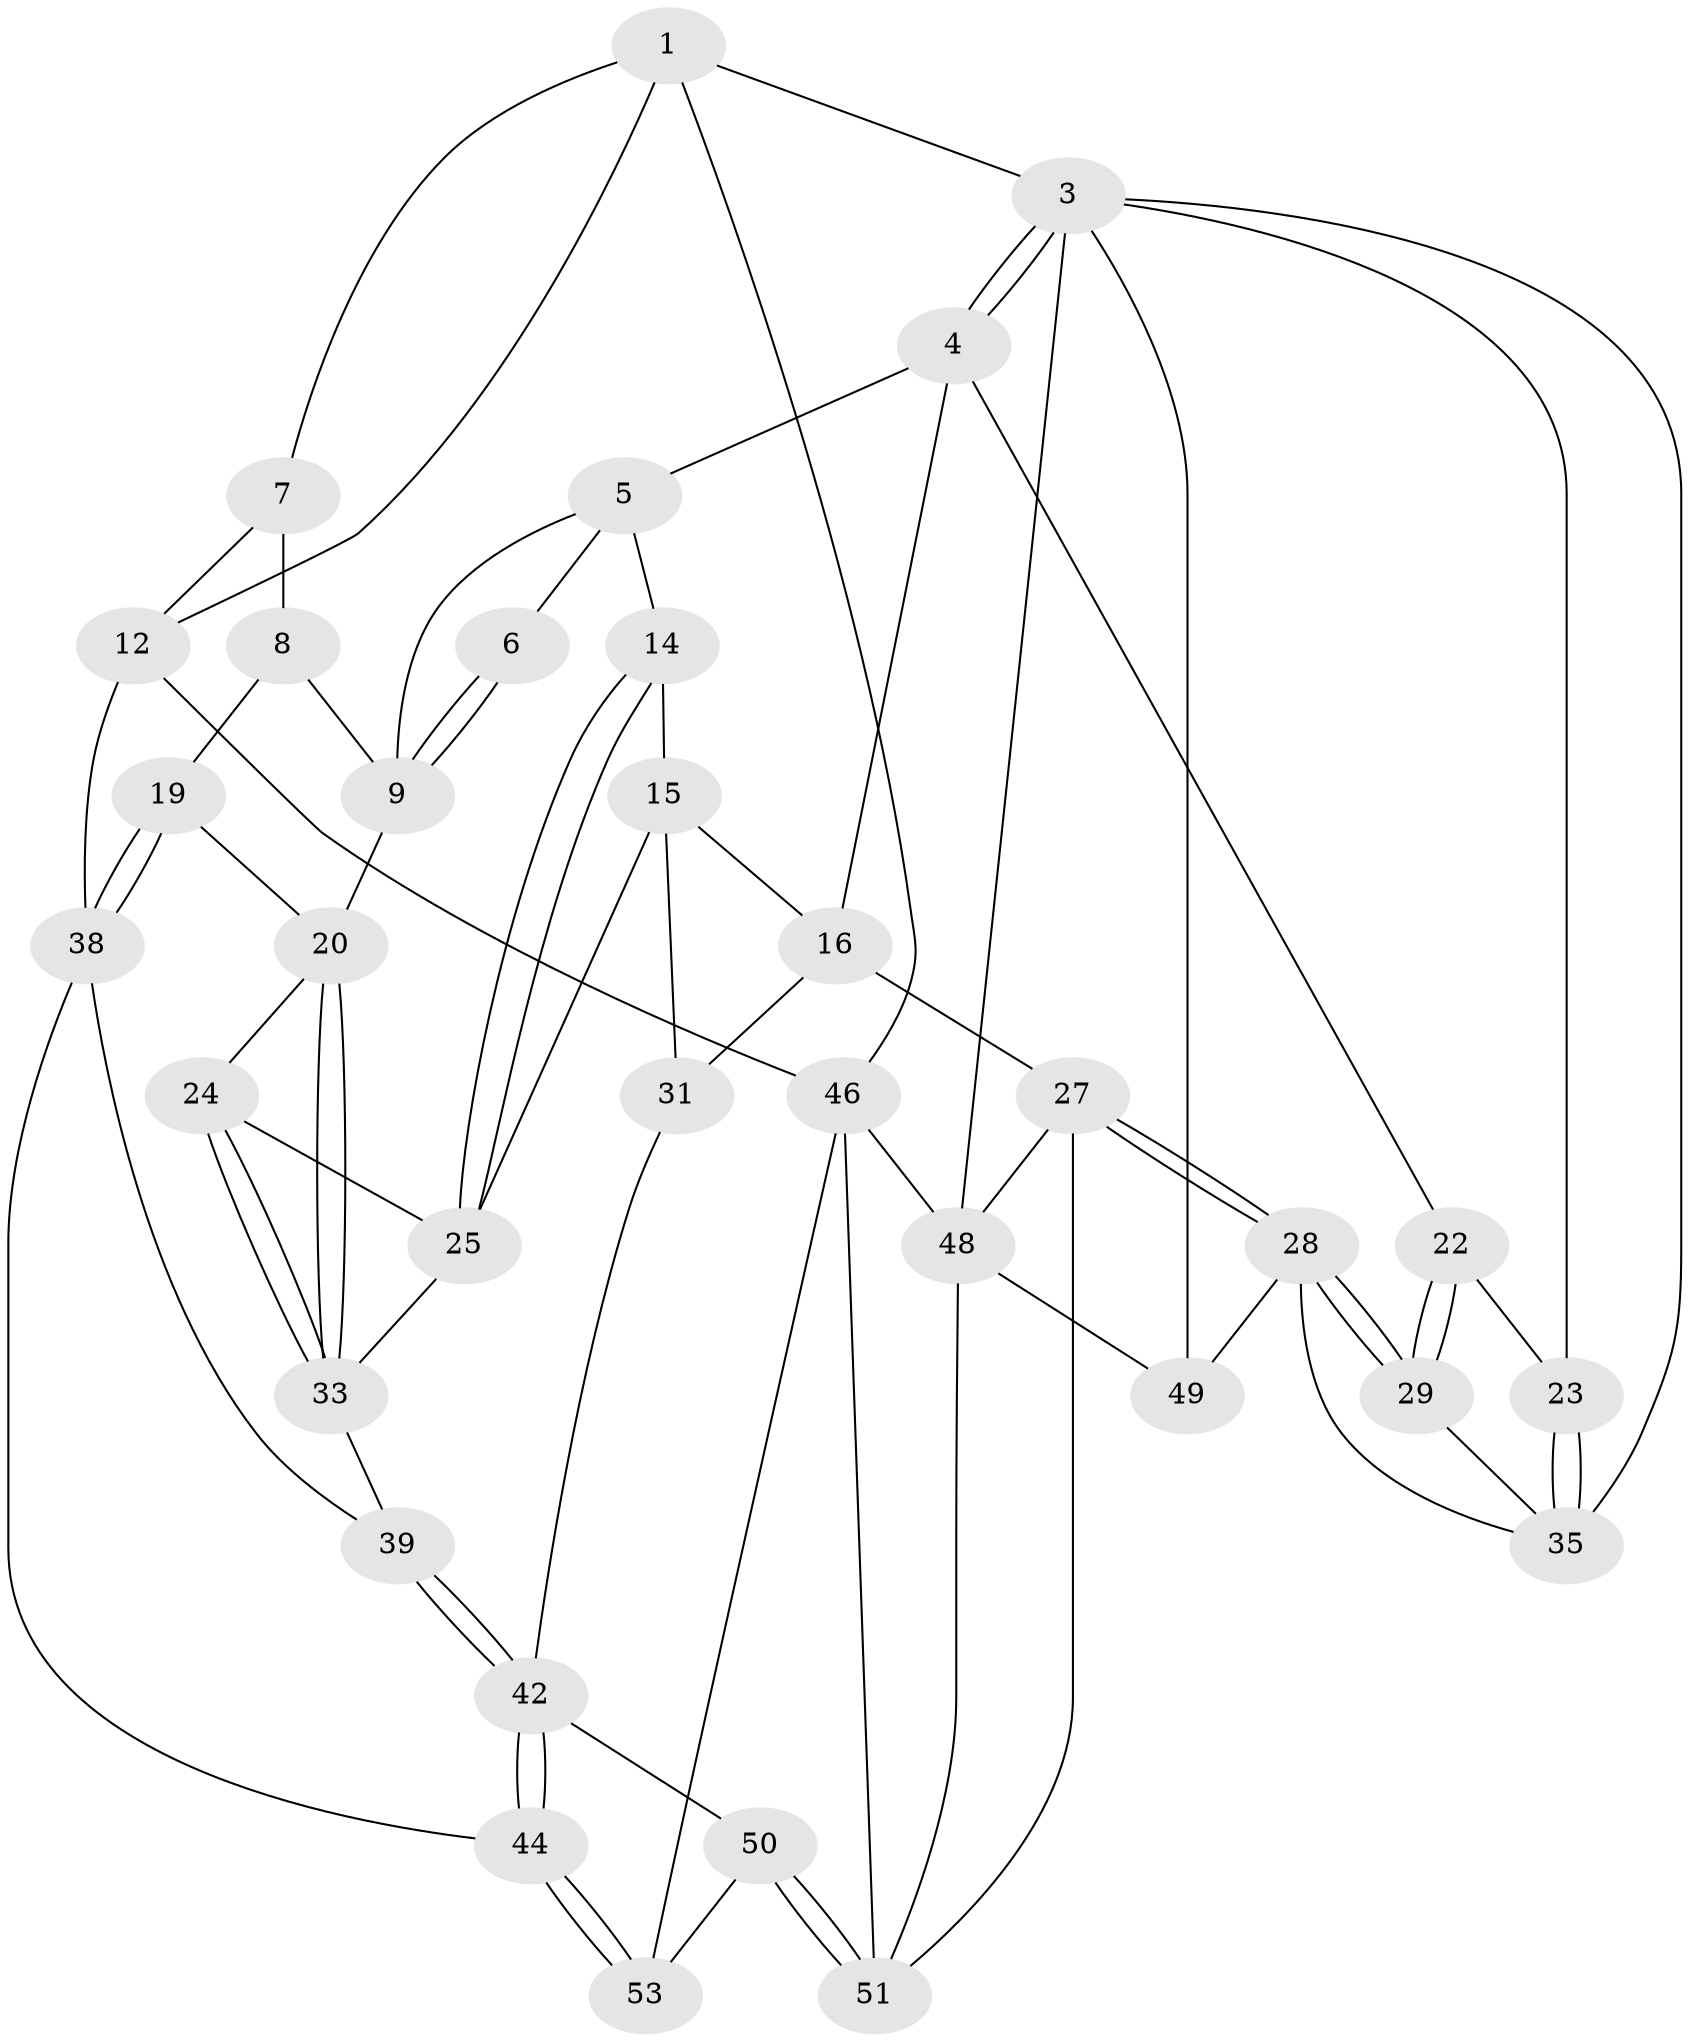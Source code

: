 // Generated by graph-tools (version 1.1) at 2025/52/02/27/25 19:52:37]
// undirected, 34 vertices, 76 edges
graph export_dot {
graph [start="1"]
  node [color=gray90,style=filled];
  1 [pos="+1+0",super="+2"];
  3 [pos="+0+0",super="+37"];
  4 [pos="+0.2510284294834742+0",super="+17"];
  5 [pos="+0.5530332595244085+0",super="+11"];
  6 [pos="+0.8244034101253352+0"];
  7 [pos="+0.9166247574689939+0.10153300699438289",super="+13"];
  8 [pos="+0.8005953284523539+0.15704049005660048",super="+18"];
  9 [pos="+0.7924173393273669+0.15056058186425542",super="+10"];
  12 [pos="+1+0.3319919968837814",super="+40"];
  14 [pos="+0.5696733292457693+0.1661866525705574"];
  15 [pos="+0.40390017095286324+0.1966431128007878",super="+30"];
  16 [pos="+0.3803730018303093+0.19278730014203138",super="+26"];
  19 [pos="+0.8992183819141518+0.37290046806338695"];
  20 [pos="+0.8938037489839145+0.37545748320066896",super="+21"];
  22 [pos="+0.14839133343143426+0.3125165321316646"];
  23 [pos="+0+0.07368497698314543"];
  24 [pos="+0.6433250824937913+0.3429119864979845"];
  25 [pos="+0.5773122378249331+0.3437956169273843",super="+32"];
  27 [pos="+0.31223058542676724+0.5716149308937802",super="+47"];
  28 [pos="+0.2869287287435686+0.5658105935608301",super="+45"];
  29 [pos="+0.259673521815478+0.5341870069410254"];
  31 [pos="+0.42758934763398165+0.5930145117648773"];
  33 [pos="+0.8369602349933613+0.4145735047637562",super="+34"];
  35 [pos="+0+0.4903379845629134",super="+36"];
  38 [pos="+0.9296362060343453+0.6454261801320142",super="+41"];
  39 [pos="+0.7898603838865308+0.4955879520794934"];
  42 [pos="+0.6903278267572803+0.6136314370981117",super="+43"];
  44 [pos="+0.8303767702393631+0.7731526810257693"];
  46 [pos="+1+1",super="+55"];
  48 [pos="+0.06018920138953848+0.8345072806766111",super="+57"];
  49 [pos="+0.04105556853476008+0.8126763963065041"];
  50 [pos="+0.4894266777293812+0.9012693898712489",super="+54"];
  51 [pos="+0.41997343526918024+1",super="+52"];
  53 [pos="+0.8012065959540954+0.8167050861040396",super="+56"];
  1 -- 7;
  1 -- 3;
  1 -- 12;
  1 -- 46;
  3 -- 4;
  3 -- 4;
  3 -- 23;
  3 -- 49;
  3 -- 48;
  3 -- 35;
  4 -- 5;
  4 -- 16;
  4 -- 22;
  5 -- 6;
  5 -- 14;
  5 -- 9;
  6 -- 9;
  6 -- 9;
  7 -- 8 [weight=2];
  7 -- 12;
  8 -- 9;
  8 -- 19;
  9 -- 20;
  12 -- 46;
  12 -- 38;
  14 -- 15;
  14 -- 25;
  14 -- 25;
  15 -- 16;
  15 -- 25;
  15 -- 31;
  16 -- 27;
  16 -- 31;
  19 -- 20;
  19 -- 38;
  19 -- 38;
  20 -- 33;
  20 -- 33;
  20 -- 24;
  22 -- 23;
  22 -- 29;
  22 -- 29;
  23 -- 35;
  23 -- 35;
  24 -- 25;
  24 -- 33;
  24 -- 33;
  25 -- 33;
  27 -- 28;
  27 -- 28;
  27 -- 48;
  27 -- 51;
  28 -- 29;
  28 -- 29;
  28 -- 49;
  28 -- 35;
  29 -- 35;
  31 -- 42;
  33 -- 39;
  38 -- 39;
  38 -- 44;
  39 -- 42;
  39 -- 42;
  42 -- 44;
  42 -- 44;
  42 -- 50;
  44 -- 53;
  44 -- 53;
  46 -- 48;
  46 -- 51;
  46 -- 53;
  48 -- 49;
  48 -- 51;
  50 -- 51;
  50 -- 51;
  50 -- 53 [weight=2];
}
